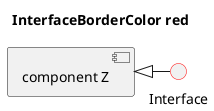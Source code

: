 @startuml
'!include ../../../plantuml-styles/plantuml-ae-skinparam-ex.iuml

skinparam InterfaceBorderColor red

title InterfaceBorderColor red

component "component Z" as z

interface Interface

z <|- Interface

@enduml